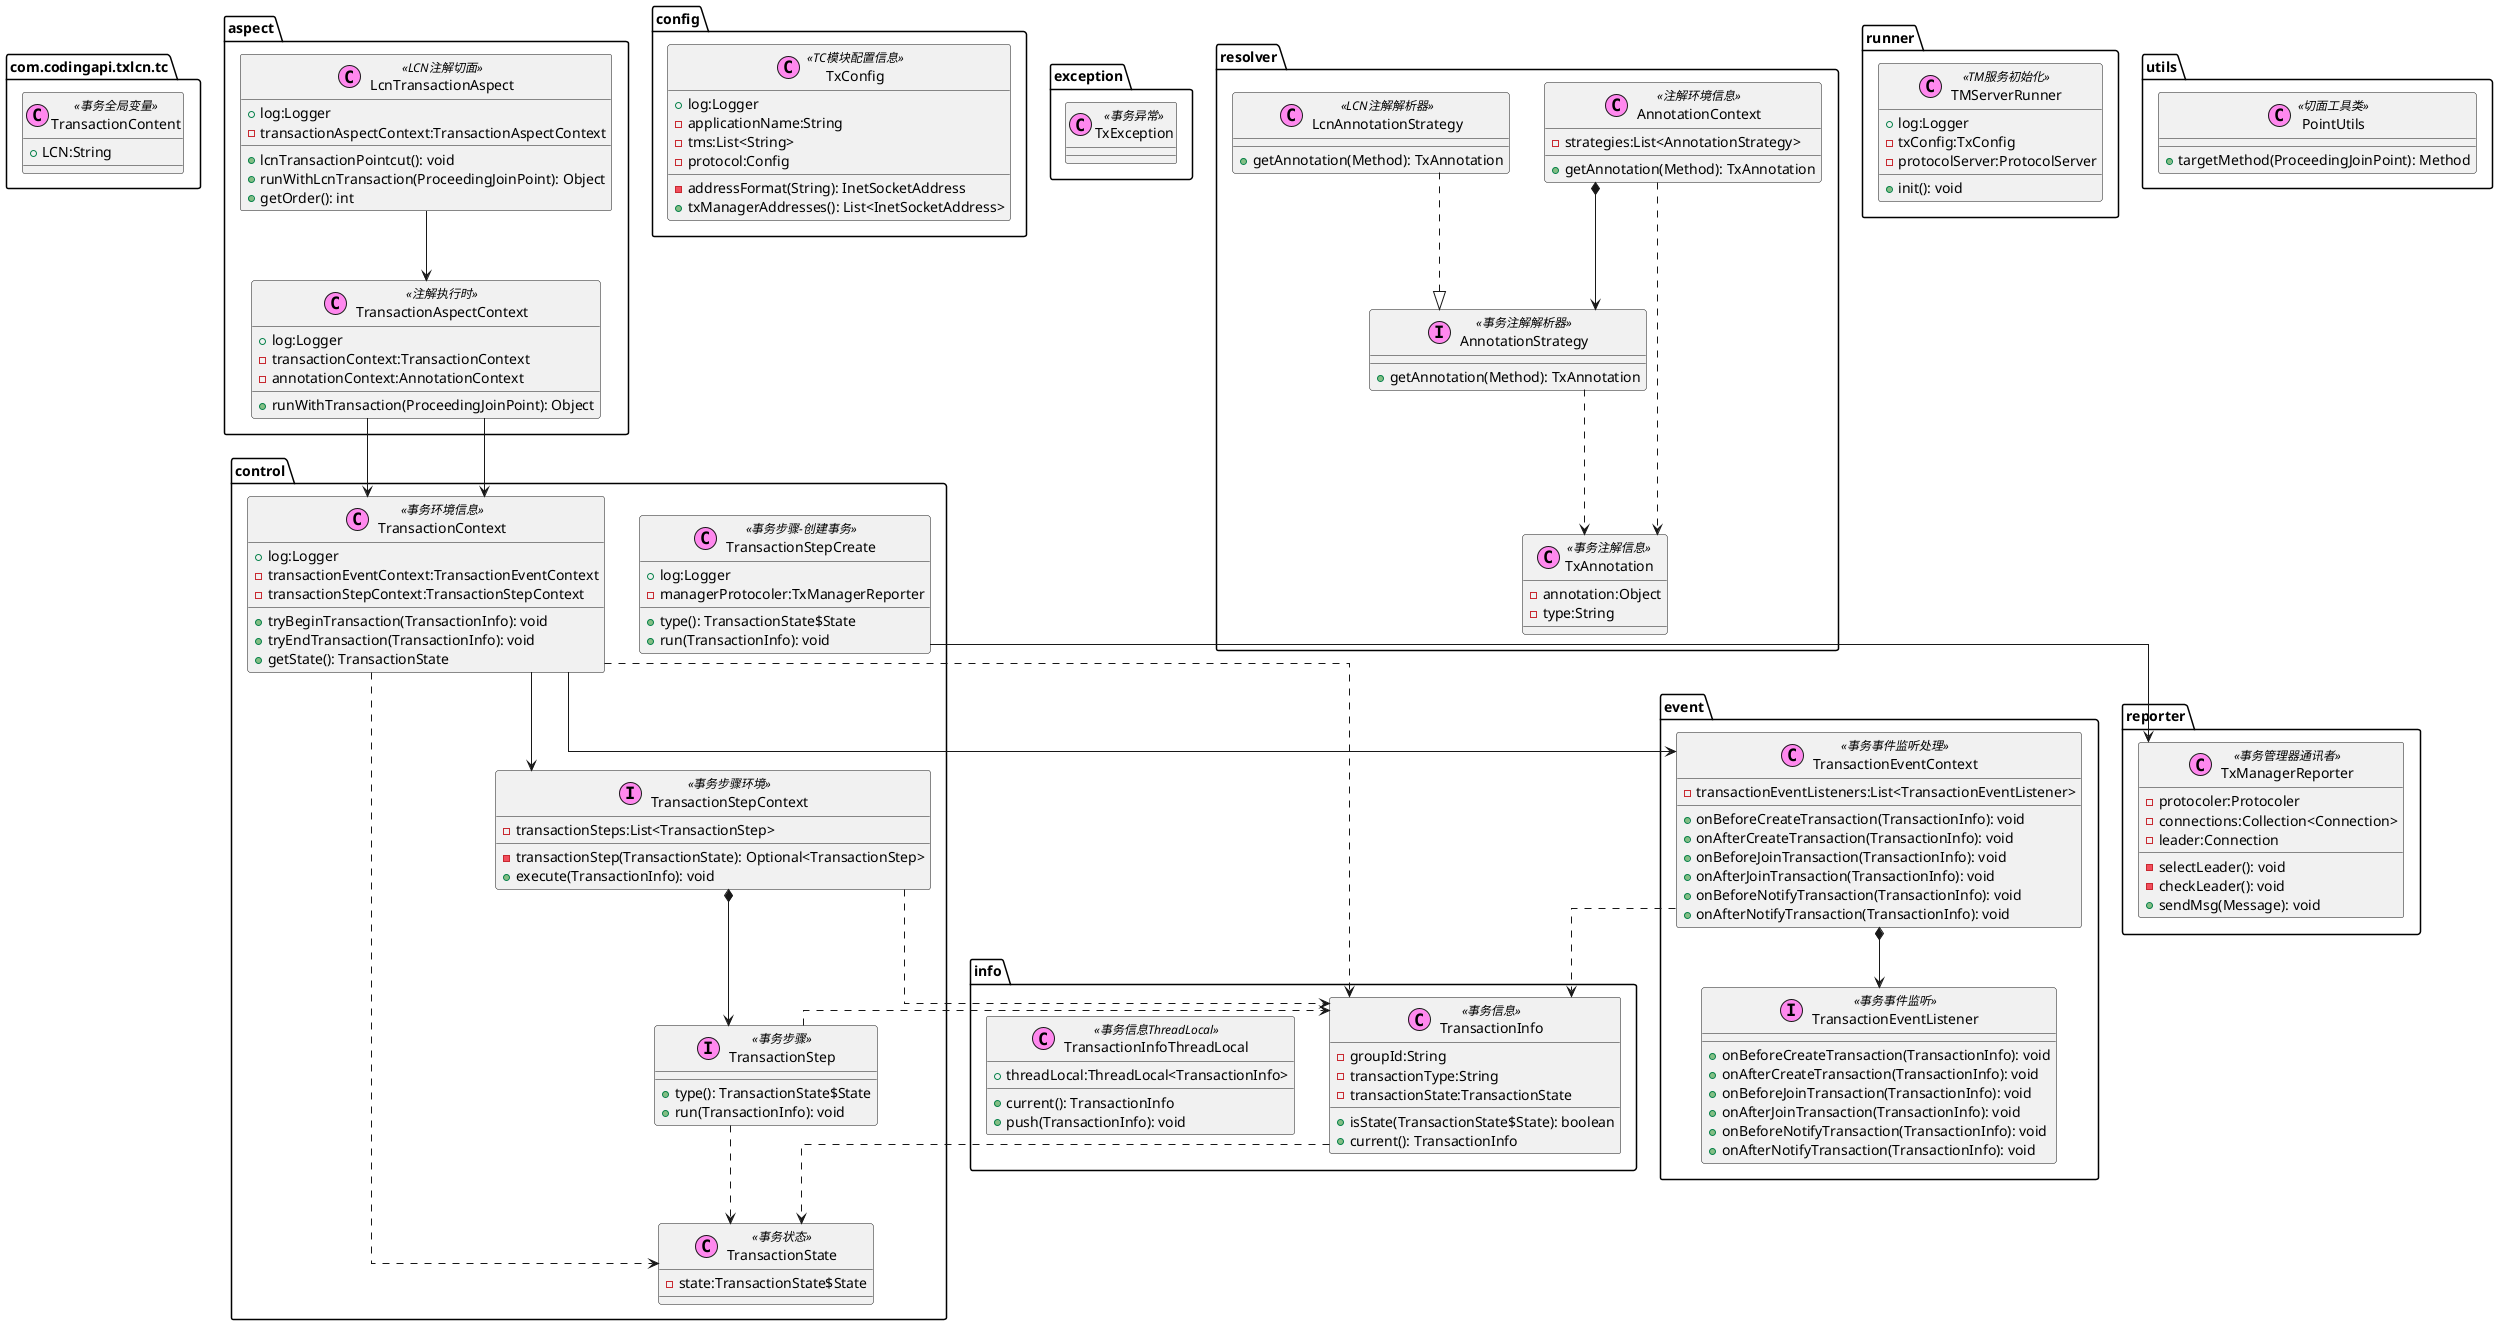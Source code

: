 @startuml
set namespaceSeparator ::

skinparam linetype polyline
skinparam linetype polyline
skinparam linetype ortho
top to bottom direction

class com.codingapi.txlcn.tc::TransactionContent <<(C,#FF88EE)事务全局变量>> {
	+LCN:String 

}


class aspect::LcnTransactionAspect <<(C,#FF88EE)LCN注解切面>> {
	+log:Logger 
	-transactionAspectContext:TransactionAspectContext 

	+lcnTransactionPointcut(): void 
	+runWithLcnTransaction(ProceedingJoinPoint): Object 
	+getOrder(): int 
}

aspect::LcnTransactionAspect --> aspect::TransactionAspectContext

class aspect::TransactionAspectContext <<(C,#FF88EE)注解执行时>> {
	+log:Logger 
	-transactionContext:TransactionContext 
	-annotationContext:AnnotationContext 

	+runWithTransaction(ProceedingJoinPoint): Object 
}

aspect::TransactionAspectContext --> control::TransactionContext
aspect::TransactionAspectContext --> control::TransactionContext

class config::TxConfig <<(C,#FF88EE)TC模块配置信息>> {
	+log:Logger 
	-applicationName:String 
	-tms:List<String> 
	-protocol:Config 

	-addressFormat(String): InetSocketAddress 
	+txManagerAddresses(): List<InetSocketAddress> 
}


class control::TransactionContext <<(C,#FF88EE)事务环境信息>> {
	+log:Logger 
	-transactionEventContext:TransactionEventContext 
	-transactionStepContext:TransactionStepContext 

	+tryBeginTransaction(TransactionInfo): void 
	+tryEndTransaction(TransactionInfo): void 
	+getState(): TransactionState 
}

control::TransactionContext --> event::TransactionEventContext
control::TransactionContext --> control::TransactionStepContext
control::TransactionContext ..> info::TransactionInfo
control::TransactionContext ..> control::TransactionState

class control::TransactionState <<(C,#FF88EE)事务状态>> {
	-state:TransactionState$State 

}


class control::TransactionStep <<(I,#FF88EE)事务步骤>> {

	+type(): TransactionState$State 
	+run(TransactionInfo): void 
}

control::TransactionStep ..> control::TransactionState
control::TransactionStep ..> info::TransactionInfo

class control::TransactionStepContext <<(I,#FF88EE)事务步骤环境>> {
	-transactionSteps:List<TransactionStep> 

	-transactionStep(TransactionState): Optional<TransactionStep> 
	+execute(TransactionInfo): void 
}

control::TransactionStepContext *--> control::TransactionStep
control::TransactionStepContext ..> info::TransactionInfo

class control::TransactionStepCreate <<(C,#FF88EE)事务步骤-创建事务>> {
	+log:Logger 
	-managerProtocoler:TxManagerReporter 

	+type(): TransactionState$State 
	+run(TransactionInfo): void 
}

control::TransactionStepCreate --> reporter::TxManagerReporter

class event::TransactionEventContext <<(C,#FF88EE)事务事件监听处理>> {
	-transactionEventListeners:List<TransactionEventListener> 

	+onBeforeCreateTransaction(TransactionInfo): void 
	+onAfterCreateTransaction(TransactionInfo): void 
	+onBeforeJoinTransaction(TransactionInfo): void 
	+onAfterJoinTransaction(TransactionInfo): void 
	+onBeforeNotifyTransaction(TransactionInfo): void 
	+onAfterNotifyTransaction(TransactionInfo): void 
}

event::TransactionEventContext *--> event::TransactionEventListener
event::TransactionEventContext ..> info::TransactionInfo

class event::TransactionEventListener <<(I,#FF88EE)事务事件监听>> {

	+onBeforeCreateTransaction(TransactionInfo): void 
	+onAfterCreateTransaction(TransactionInfo): void 
	+onBeforeJoinTransaction(TransactionInfo): void 
	+onAfterJoinTransaction(TransactionInfo): void 
	+onBeforeNotifyTransaction(TransactionInfo): void 
	+onAfterNotifyTransaction(TransactionInfo): void 
}


class exception::TxException <<(C,#FF88EE)事务异常>> {

}


class info::TransactionInfo <<(C,#FF88EE)事务信息>> {
	-groupId:String 
	-transactionType:String 
	-transactionState:TransactionState 

	+isState(TransactionState$State): boolean 
	+current(): TransactionInfo 
}

info::TransactionInfo ..> control::TransactionState

class info::TransactionInfoThreadLocal <<(C,#FF88EE)事务信息ThreadLocal>> {
	+threadLocal:ThreadLocal<TransactionInfo> 

	+current(): TransactionInfo 
	+push(TransactionInfo): void 
}


class reporter::TxManagerReporter <<(C,#FF88EE)事务管理器通讯者>> {
	-protocoler:Protocoler 
	-connections:Collection<Connection> 
	-leader:Connection 

	-selectLeader(): void 
	-checkLeader(): void 
	+sendMsg(Message): void 
}


class resolver::AnnotationContext <<(C,#FF88EE)注解环境信息>> {
	-strategies:List<AnnotationStrategy> 

	+getAnnotation(Method): TxAnnotation 
}

resolver::AnnotationContext *--> resolver::AnnotationStrategy
resolver::AnnotationContext ..> resolver::TxAnnotation

class resolver::AnnotationStrategy <<(I,#FF88EE)事务注解解析器>> {

	+getAnnotation(Method): TxAnnotation 
}

resolver::AnnotationStrategy ..> resolver::TxAnnotation

class resolver::LcnAnnotationStrategy <<(C,#FF88EE)LCN注解解析器>> {

	+getAnnotation(Method): TxAnnotation 
}

resolver::LcnAnnotationStrategy ..|> resolver::AnnotationStrategy

class resolver::TxAnnotation <<(C,#FF88EE)事务注解信息>> {
	-annotation:Object 
	-type:String 

}


class runner::TMServerRunner <<(C,#FF88EE)TM服务初始化>> {
	+log:Logger 
	-txConfig:TxConfig 
	-protocolServer:ProtocolServer 

	+init(): void 
}


class utils::PointUtils <<(C,#FF88EE)切面工具类>> {

	+targetMethod(ProceedingJoinPoint): Method 
}



@enduml
